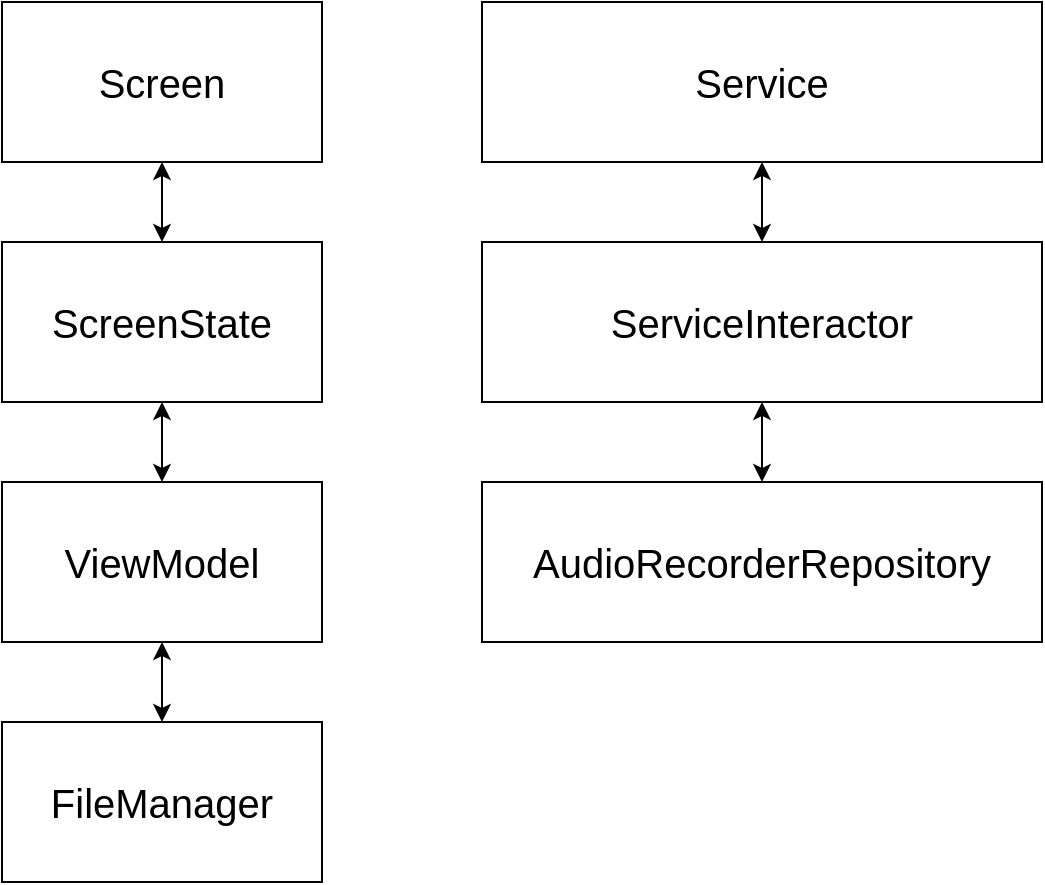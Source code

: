 <mxfile version="24.2.7" type="github">
  <diagram name="Страница — 1" id="bLYFQcRQQF4V_AAQSzA-">
    <mxGraphModel dx="954" dy="651" grid="1" gridSize="10" guides="1" tooltips="1" connect="1" arrows="1" fold="1" page="1" pageScale="1" pageWidth="827" pageHeight="1169" math="0" shadow="0">
      <root>
        <mxCell id="0" />
        <mxCell id="1" parent="0" />
        <mxCell id="7F6UDzpmn1otM-s2ICzq-21" style="edgeStyle=orthogonalEdgeStyle;rounded=0;orthogonalLoop=1;jettySize=auto;html=1;exitX=0.5;exitY=1;exitDx=0;exitDy=0;entryX=0.5;entryY=0;entryDx=0;entryDy=0;startArrow=classic;startFill=1;" edge="1" parent="1" source="7F6UDzpmn1otM-s2ICzq-1" target="7F6UDzpmn1otM-s2ICzq-2">
          <mxGeometry relative="1" as="geometry" />
        </mxCell>
        <mxCell id="7F6UDzpmn1otM-s2ICzq-1" value="&lt;span style=&quot;font-size: 20px;&quot;&gt;Screen&lt;/span&gt;" style="rounded=0;whiteSpace=wrap;html=1;" vertex="1" parent="1">
          <mxGeometry x="120" y="120" width="160" height="80" as="geometry" />
        </mxCell>
        <mxCell id="7F6UDzpmn1otM-s2ICzq-22" style="edgeStyle=orthogonalEdgeStyle;rounded=0;orthogonalLoop=1;jettySize=auto;html=1;exitX=0.5;exitY=1;exitDx=0;exitDy=0;entryX=0.5;entryY=0;entryDx=0;entryDy=0;startArrow=classic;startFill=1;" edge="1" parent="1" source="7F6UDzpmn1otM-s2ICzq-2" target="7F6UDzpmn1otM-s2ICzq-3">
          <mxGeometry relative="1" as="geometry" />
        </mxCell>
        <mxCell id="7F6UDzpmn1otM-s2ICzq-2" value="&lt;span style=&quot;font-size: 20px;&quot;&gt;ScreenState&lt;/span&gt;" style="rounded=0;whiteSpace=wrap;html=1;" vertex="1" parent="1">
          <mxGeometry x="120" y="240" width="160" height="80" as="geometry" />
        </mxCell>
        <mxCell id="7F6UDzpmn1otM-s2ICzq-23" style="edgeStyle=orthogonalEdgeStyle;rounded=0;orthogonalLoop=1;jettySize=auto;html=1;exitX=0.5;exitY=1;exitDx=0;exitDy=0;entryX=0.5;entryY=0;entryDx=0;entryDy=0;startArrow=classic;startFill=1;" edge="1" parent="1" source="7F6UDzpmn1otM-s2ICzq-3" target="7F6UDzpmn1otM-s2ICzq-4">
          <mxGeometry relative="1" as="geometry" />
        </mxCell>
        <mxCell id="7F6UDzpmn1otM-s2ICzq-3" value="&lt;span style=&quot;font-size: 20px;&quot;&gt;ViewModel&lt;/span&gt;" style="rounded=0;whiteSpace=wrap;html=1;" vertex="1" parent="1">
          <mxGeometry x="120" y="360" width="160" height="80" as="geometry" />
        </mxCell>
        <mxCell id="7F6UDzpmn1otM-s2ICzq-4" value="&lt;span style=&quot;font-size: 20px;&quot;&gt;FileManager&lt;/span&gt;" style="rounded=0;whiteSpace=wrap;html=1;" vertex="1" parent="1">
          <mxGeometry x="120" y="480" width="160" height="80" as="geometry" />
        </mxCell>
        <mxCell id="7F6UDzpmn1otM-s2ICzq-24" style="edgeStyle=orthogonalEdgeStyle;rounded=0;orthogonalLoop=1;jettySize=auto;html=1;exitX=0.5;exitY=1;exitDx=0;exitDy=0;entryX=0.5;entryY=0;entryDx=0;entryDy=0;startArrow=classic;startFill=1;" edge="1" parent="1" source="7F6UDzpmn1otM-s2ICzq-13" target="7F6UDzpmn1otM-s2ICzq-16">
          <mxGeometry relative="1" as="geometry" />
        </mxCell>
        <mxCell id="7F6UDzpmn1otM-s2ICzq-13" value="&lt;span style=&quot;font-size: 20px;&quot;&gt;Service&lt;/span&gt;" style="rounded=0;whiteSpace=wrap;html=1;" vertex="1" parent="1">
          <mxGeometry x="360" y="120" width="280" height="80" as="geometry" />
        </mxCell>
        <mxCell id="7F6UDzpmn1otM-s2ICzq-25" style="edgeStyle=orthogonalEdgeStyle;rounded=0;orthogonalLoop=1;jettySize=auto;html=1;exitX=0.5;exitY=1;exitDx=0;exitDy=0;entryX=0.5;entryY=0;entryDx=0;entryDy=0;startArrow=classic;startFill=1;" edge="1" parent="1" source="7F6UDzpmn1otM-s2ICzq-16" target="7F6UDzpmn1otM-s2ICzq-18">
          <mxGeometry relative="1" as="geometry" />
        </mxCell>
        <mxCell id="7F6UDzpmn1otM-s2ICzq-16" value="&lt;span style=&quot;font-size: 20px;&quot;&gt;ServiceInteractor&lt;/span&gt;" style="rounded=0;whiteSpace=wrap;html=1;" vertex="1" parent="1">
          <mxGeometry x="360" y="240" width="280" height="80" as="geometry" />
        </mxCell>
        <mxCell id="7F6UDzpmn1otM-s2ICzq-18" value="&lt;span style=&quot;font-size: 20px;&quot;&gt;AudioRecorderRepository&lt;/span&gt;" style="rounded=0;whiteSpace=wrap;html=1;" vertex="1" parent="1">
          <mxGeometry x="360" y="360" width="280" height="80" as="geometry" />
        </mxCell>
      </root>
    </mxGraphModel>
  </diagram>
</mxfile>
